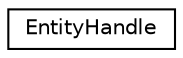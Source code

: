 digraph "Graphical Class Hierarchy"
{
  edge [fontname="Helvetica",fontsize="10",labelfontname="Helvetica",labelfontsize="10"];
  node [fontname="Helvetica",fontsize="10",shape=record];
  rankdir="LR";
  Node0 [label="EntityHandle",height=0.2,width=0.4,color="black", fillcolor="white", style="filled",URL="$struct_entity_handle.html"];
}
